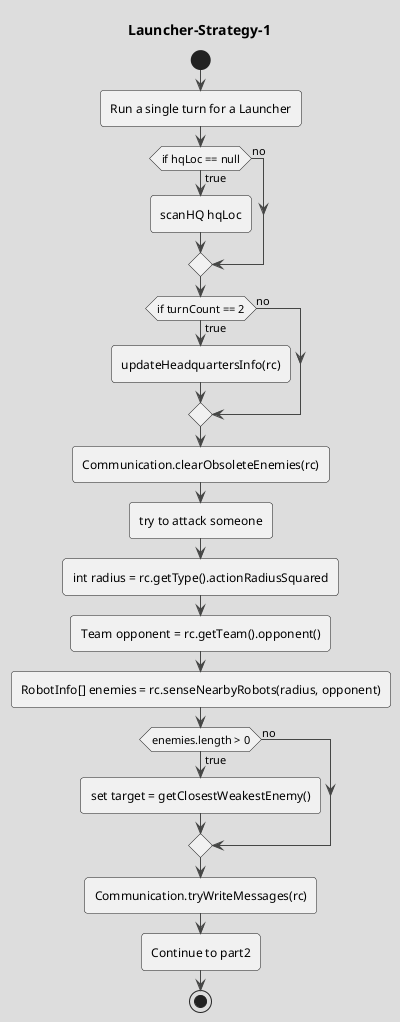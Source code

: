 @startuml Launcher-Strategy-1
!theme toy 
title Launcher-Strategy-1
start

:Run a single turn for a Launcher; 

if (if hqLoc == null) then (true) 
    :scanHQ hqLoc; 
else (no)
endif

if (if turnCount == 2) then (true) 
    :updateHeadquartersInfo(rc); 
else (no)
endif

:Communication.clearObsoleteEnemies(rc);

' if (if goalLoc == null) then (true) 
'     :setGoal(rc); 
' else (no)
' endif

:try to attack someone;

:int radius = rc.getType().actionRadiusSquared;
:Team opponent = rc.getTeam().opponent();
:RobotInfo[] enemies = rc.senseNearbyRobots(radius, opponent);

if (enemies.length > 0) then (true)
    :set target = getClosestWeakestEnemy(); 
else (no)
endif

:Communication.tryWriteMessages(rc);

:Continue to part2; 
stop
@enduml


' if (if wellLoc == null) then (true) 
'     :scanWells wellLoc; 
' else (no)
' endif

' if (if wellLoc != null && canCollectResources(wellLoc, -1)) then (true) 
'     :collectResources(wellLoc); 
' else (no)
' endif

' :depositResource(rc, ADMANTIUM); 

' :depositResource(rc, MANA); 
